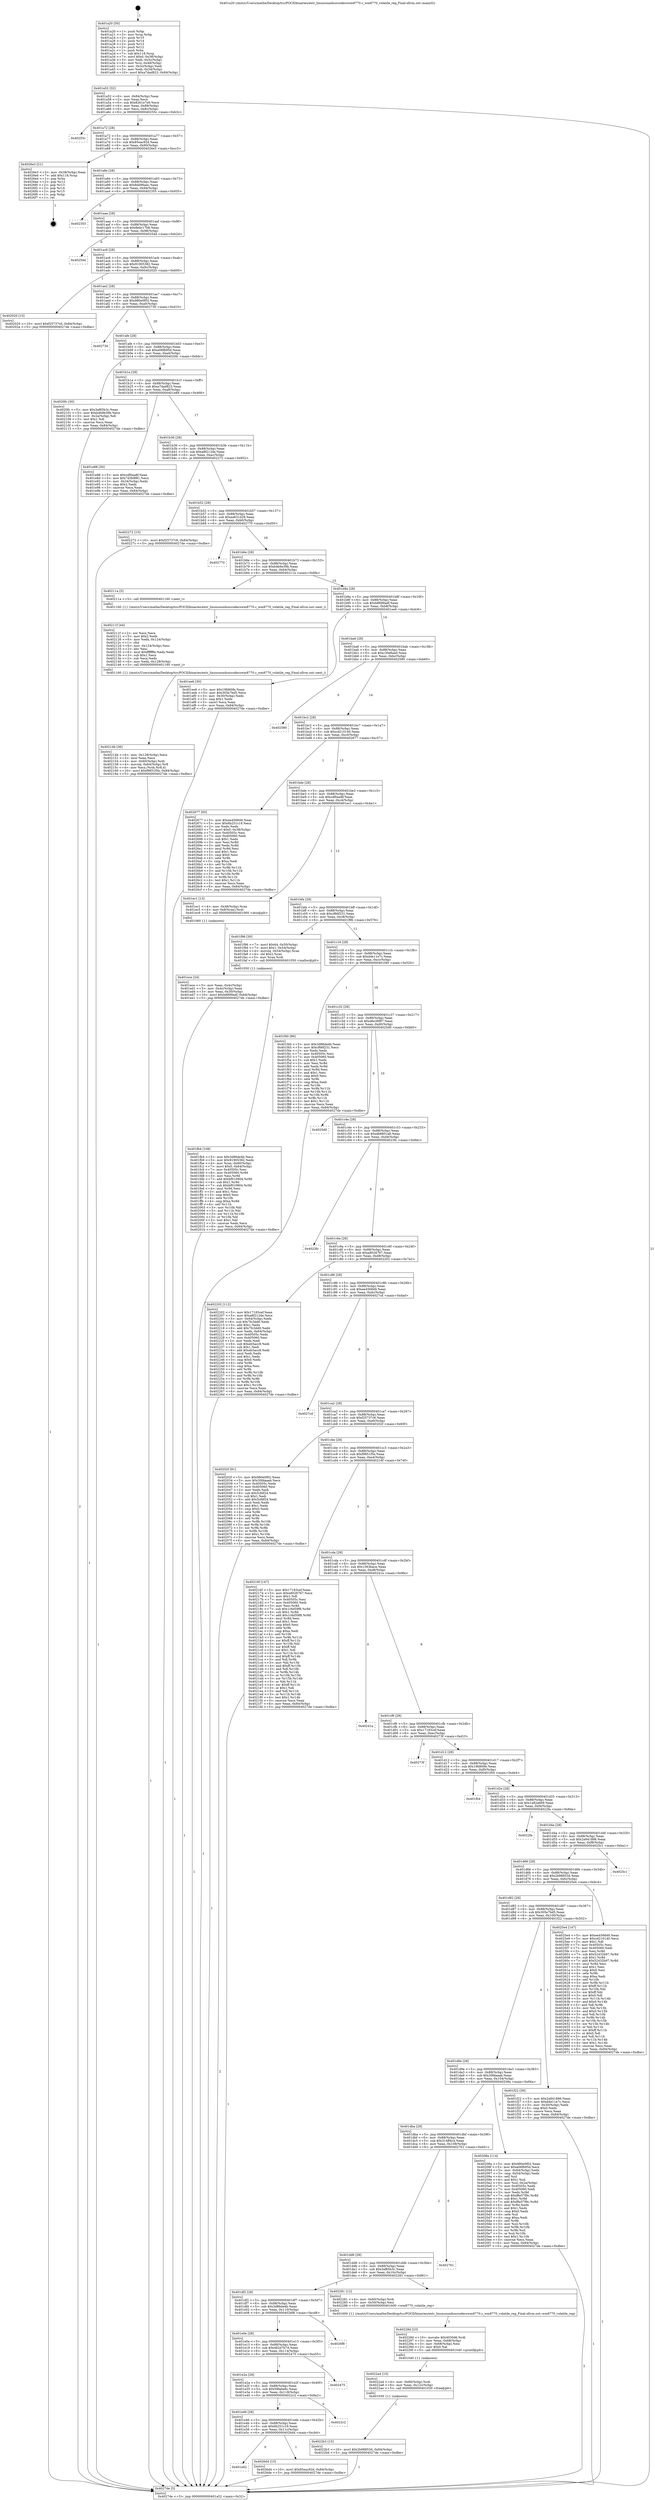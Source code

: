 digraph "0x401a20" {
  label = "0x401a20 (/mnt/c/Users/mathe/Desktop/tcc/POCII/binaries/extr_linuxsoundsoccodecswm8770.c_wm8770_volatile_reg_Final-ollvm.out::main(0))"
  labelloc = "t"
  node[shape=record]

  Entry [label="",width=0.3,height=0.3,shape=circle,fillcolor=black,style=filled]
  "0x401a52" [label="{
     0x401a52 [32]\l
     | [instrs]\l
     &nbsp;&nbsp;0x401a52 \<+6\>: mov -0x84(%rbp),%eax\l
     &nbsp;&nbsp;0x401a58 \<+2\>: mov %eax,%ecx\l
     &nbsp;&nbsp;0x401a5a \<+6\>: sub $0x8261e7e9,%ecx\l
     &nbsp;&nbsp;0x401a60 \<+6\>: mov %eax,-0x88(%rbp)\l
     &nbsp;&nbsp;0x401a66 \<+6\>: mov %ecx,-0x8c(%rbp)\l
     &nbsp;&nbsp;0x401a6c \<+6\>: je 000000000040255c \<main+0xb3c\>\l
  }"]
  "0x40255c" [label="{
     0x40255c\l
  }", style=dashed]
  "0x401a72" [label="{
     0x401a72 [28]\l
     | [instrs]\l
     &nbsp;&nbsp;0x401a72 \<+5\>: jmp 0000000000401a77 \<main+0x57\>\l
     &nbsp;&nbsp;0x401a77 \<+6\>: mov -0x88(%rbp),%eax\l
     &nbsp;&nbsp;0x401a7d \<+5\>: sub $0x85eac92d,%eax\l
     &nbsp;&nbsp;0x401a82 \<+6\>: mov %eax,-0x90(%rbp)\l
     &nbsp;&nbsp;0x401a88 \<+6\>: je 00000000004026e3 \<main+0xcc3\>\l
  }"]
  Exit [label="",width=0.3,height=0.3,shape=circle,fillcolor=black,style=filled,peripheries=2]
  "0x4026e3" [label="{
     0x4026e3 [21]\l
     | [instrs]\l
     &nbsp;&nbsp;0x4026e3 \<+3\>: mov -0x38(%rbp),%eax\l
     &nbsp;&nbsp;0x4026e6 \<+7\>: add $0x118,%rsp\l
     &nbsp;&nbsp;0x4026ed \<+1\>: pop %rbx\l
     &nbsp;&nbsp;0x4026ee \<+2\>: pop %r12\l
     &nbsp;&nbsp;0x4026f0 \<+2\>: pop %r13\l
     &nbsp;&nbsp;0x4026f2 \<+2\>: pop %r14\l
     &nbsp;&nbsp;0x4026f4 \<+2\>: pop %r15\l
     &nbsp;&nbsp;0x4026f6 \<+1\>: pop %rbp\l
     &nbsp;&nbsp;0x4026f7 \<+1\>: ret\l
  }"]
  "0x401a8e" [label="{
     0x401a8e [28]\l
     | [instrs]\l
     &nbsp;&nbsp;0x401a8e \<+5\>: jmp 0000000000401a93 \<main+0x73\>\l
     &nbsp;&nbsp;0x401a93 \<+6\>: mov -0x88(%rbp),%eax\l
     &nbsp;&nbsp;0x401a99 \<+5\>: sub $0x8dd96aec,%eax\l
     &nbsp;&nbsp;0x401a9e \<+6\>: mov %eax,-0x94(%rbp)\l
     &nbsp;&nbsp;0x401aa4 \<+6\>: je 0000000000402355 \<main+0x935\>\l
  }"]
  "0x401e62" [label="{
     0x401e62\l
  }", style=dashed]
  "0x402355" [label="{
     0x402355\l
  }", style=dashed]
  "0x401aaa" [label="{
     0x401aaa [28]\l
     | [instrs]\l
     &nbsp;&nbsp;0x401aaa \<+5\>: jmp 0000000000401aaf \<main+0x8f\>\l
     &nbsp;&nbsp;0x401aaf \<+6\>: mov -0x88(%rbp),%eax\l
     &nbsp;&nbsp;0x401ab5 \<+5\>: sub $0x8ebc17b8,%eax\l
     &nbsp;&nbsp;0x401aba \<+6\>: mov %eax,-0x98(%rbp)\l
     &nbsp;&nbsp;0x401ac0 \<+6\>: je 000000000040254d \<main+0xb2d\>\l
  }"]
  "0x4026d4" [label="{
     0x4026d4 [15]\l
     | [instrs]\l
     &nbsp;&nbsp;0x4026d4 \<+10\>: movl $0x85eac92d,-0x84(%rbp)\l
     &nbsp;&nbsp;0x4026de \<+5\>: jmp 00000000004027de \<main+0xdbe\>\l
  }"]
  "0x40254d" [label="{
     0x40254d\l
  }", style=dashed]
  "0x401ac6" [label="{
     0x401ac6 [28]\l
     | [instrs]\l
     &nbsp;&nbsp;0x401ac6 \<+5\>: jmp 0000000000401acb \<main+0xab\>\l
     &nbsp;&nbsp;0x401acb \<+6\>: mov -0x88(%rbp),%eax\l
     &nbsp;&nbsp;0x401ad1 \<+5\>: sub $0x91905382,%eax\l
     &nbsp;&nbsp;0x401ad6 \<+6\>: mov %eax,-0x9c(%rbp)\l
     &nbsp;&nbsp;0x401adc \<+6\>: je 0000000000402020 \<main+0x600\>\l
  }"]
  "0x401e46" [label="{
     0x401e46 [28]\l
     | [instrs]\l
     &nbsp;&nbsp;0x401e46 \<+5\>: jmp 0000000000401e4b \<main+0x42b\>\l
     &nbsp;&nbsp;0x401e4b \<+6\>: mov -0x88(%rbp),%eax\l
     &nbsp;&nbsp;0x401e51 \<+5\>: sub $0x6b251c19,%eax\l
     &nbsp;&nbsp;0x401e56 \<+6\>: mov %eax,-0x11c(%rbp)\l
     &nbsp;&nbsp;0x401e5c \<+6\>: je 00000000004026d4 \<main+0xcb4\>\l
  }"]
  "0x402020" [label="{
     0x402020 [15]\l
     | [instrs]\l
     &nbsp;&nbsp;0x402020 \<+10\>: movl $0xf25737c6,-0x84(%rbp)\l
     &nbsp;&nbsp;0x40202a \<+5\>: jmp 00000000004027de \<main+0xdbe\>\l
  }"]
  "0x401ae2" [label="{
     0x401ae2 [28]\l
     | [instrs]\l
     &nbsp;&nbsp;0x401ae2 \<+5\>: jmp 0000000000401ae7 \<main+0xc7\>\l
     &nbsp;&nbsp;0x401ae7 \<+6\>: mov -0x88(%rbp),%eax\l
     &nbsp;&nbsp;0x401aed \<+5\>: sub $0x980e0f02,%eax\l
     &nbsp;&nbsp;0x401af2 \<+6\>: mov %eax,-0xa0(%rbp)\l
     &nbsp;&nbsp;0x401af8 \<+6\>: je 0000000000402730 \<main+0xd10\>\l
  }"]
  "0x4022c2" [label="{
     0x4022c2\l
  }", style=dashed]
  "0x402730" [label="{
     0x402730\l
  }", style=dashed]
  "0x401afe" [label="{
     0x401afe [28]\l
     | [instrs]\l
     &nbsp;&nbsp;0x401afe \<+5\>: jmp 0000000000401b03 \<main+0xe3\>\l
     &nbsp;&nbsp;0x401b03 \<+6\>: mov -0x88(%rbp),%eax\l
     &nbsp;&nbsp;0x401b09 \<+5\>: sub $0xa06fb95d,%eax\l
     &nbsp;&nbsp;0x401b0e \<+6\>: mov %eax,-0xa4(%rbp)\l
     &nbsp;&nbsp;0x401b14 \<+6\>: je 00000000004020fc \<main+0x6dc\>\l
  }"]
  "0x401e2a" [label="{
     0x401e2a [28]\l
     | [instrs]\l
     &nbsp;&nbsp;0x401e2a \<+5\>: jmp 0000000000401e2f \<main+0x40f\>\l
     &nbsp;&nbsp;0x401e2f \<+6\>: mov -0x88(%rbp),%eax\l
     &nbsp;&nbsp;0x401e35 \<+5\>: sub $0x59fabe6c,%eax\l
     &nbsp;&nbsp;0x401e3a \<+6\>: mov %eax,-0x118(%rbp)\l
     &nbsp;&nbsp;0x401e40 \<+6\>: je 00000000004022c2 \<main+0x8a2\>\l
  }"]
  "0x4020fc" [label="{
     0x4020fc [30]\l
     | [instrs]\l
     &nbsp;&nbsp;0x4020fc \<+5\>: mov $0x3af65b3c,%eax\l
     &nbsp;&nbsp;0x402101 \<+5\>: mov $0xb4b9e39b,%ecx\l
     &nbsp;&nbsp;0x402106 \<+3\>: mov -0x2a(%rbp),%dl\l
     &nbsp;&nbsp;0x402109 \<+3\>: test $0x1,%dl\l
     &nbsp;&nbsp;0x40210c \<+3\>: cmovne %ecx,%eax\l
     &nbsp;&nbsp;0x40210f \<+6\>: mov %eax,-0x84(%rbp)\l
     &nbsp;&nbsp;0x402115 \<+5\>: jmp 00000000004027de \<main+0xdbe\>\l
  }"]
  "0x401b1a" [label="{
     0x401b1a [28]\l
     | [instrs]\l
     &nbsp;&nbsp;0x401b1a \<+5\>: jmp 0000000000401b1f \<main+0xff\>\l
     &nbsp;&nbsp;0x401b1f \<+6\>: mov -0x88(%rbp),%eax\l
     &nbsp;&nbsp;0x401b25 \<+5\>: sub $0xa7dad823,%eax\l
     &nbsp;&nbsp;0x401b2a \<+6\>: mov %eax,-0xa8(%rbp)\l
     &nbsp;&nbsp;0x401b30 \<+6\>: je 0000000000401e88 \<main+0x468\>\l
  }"]
  "0x402475" [label="{
     0x402475\l
  }", style=dashed]
  "0x401e88" [label="{
     0x401e88 [30]\l
     | [instrs]\l
     &nbsp;&nbsp;0x401e88 \<+5\>: mov $0xcdf0aa8f,%eax\l
     &nbsp;&nbsp;0x401e8d \<+5\>: mov $0x7d3b9f81,%ecx\l
     &nbsp;&nbsp;0x401e92 \<+3\>: mov -0x34(%rbp),%edx\l
     &nbsp;&nbsp;0x401e95 \<+3\>: cmp $0x2,%edx\l
     &nbsp;&nbsp;0x401e98 \<+3\>: cmovne %ecx,%eax\l
     &nbsp;&nbsp;0x401e9b \<+6\>: mov %eax,-0x84(%rbp)\l
     &nbsp;&nbsp;0x401ea1 \<+5\>: jmp 00000000004027de \<main+0xdbe\>\l
  }"]
  "0x401b36" [label="{
     0x401b36 [28]\l
     | [instrs]\l
     &nbsp;&nbsp;0x401b36 \<+5\>: jmp 0000000000401b3b \<main+0x11b\>\l
     &nbsp;&nbsp;0x401b3b \<+6\>: mov -0x88(%rbp),%eax\l
     &nbsp;&nbsp;0x401b41 \<+5\>: sub $0xa8f212de,%eax\l
     &nbsp;&nbsp;0x401b46 \<+6\>: mov %eax,-0xac(%rbp)\l
     &nbsp;&nbsp;0x401b4c \<+6\>: je 0000000000402272 \<main+0x852\>\l
  }"]
  "0x4027de" [label="{
     0x4027de [5]\l
     | [instrs]\l
     &nbsp;&nbsp;0x4027de \<+5\>: jmp 0000000000401a52 \<main+0x32\>\l
  }"]
  "0x401a20" [label="{
     0x401a20 [50]\l
     | [instrs]\l
     &nbsp;&nbsp;0x401a20 \<+1\>: push %rbp\l
     &nbsp;&nbsp;0x401a21 \<+3\>: mov %rsp,%rbp\l
     &nbsp;&nbsp;0x401a24 \<+2\>: push %r15\l
     &nbsp;&nbsp;0x401a26 \<+2\>: push %r14\l
     &nbsp;&nbsp;0x401a28 \<+2\>: push %r13\l
     &nbsp;&nbsp;0x401a2a \<+2\>: push %r12\l
     &nbsp;&nbsp;0x401a2c \<+1\>: push %rbx\l
     &nbsp;&nbsp;0x401a2d \<+7\>: sub $0x118,%rsp\l
     &nbsp;&nbsp;0x401a34 \<+7\>: movl $0x0,-0x38(%rbp)\l
     &nbsp;&nbsp;0x401a3b \<+3\>: mov %edi,-0x3c(%rbp)\l
     &nbsp;&nbsp;0x401a3e \<+4\>: mov %rsi,-0x48(%rbp)\l
     &nbsp;&nbsp;0x401a42 \<+3\>: mov -0x3c(%rbp),%edi\l
     &nbsp;&nbsp;0x401a45 \<+3\>: mov %edi,-0x34(%rbp)\l
     &nbsp;&nbsp;0x401a48 \<+10\>: movl $0xa7dad823,-0x84(%rbp)\l
  }"]
  "0x401e0e" [label="{
     0x401e0e [28]\l
     | [instrs]\l
     &nbsp;&nbsp;0x401e0e \<+5\>: jmp 0000000000401e13 \<main+0x3f3\>\l
     &nbsp;&nbsp;0x401e13 \<+6\>: mov -0x88(%rbp),%eax\l
     &nbsp;&nbsp;0x401e19 \<+5\>: sub $0x462d7b7d,%eax\l
     &nbsp;&nbsp;0x401e1e \<+6\>: mov %eax,-0x114(%rbp)\l
     &nbsp;&nbsp;0x401e24 \<+6\>: je 0000000000402475 \<main+0xa55\>\l
  }"]
  "0x402272" [label="{
     0x402272 [15]\l
     | [instrs]\l
     &nbsp;&nbsp;0x402272 \<+10\>: movl $0xf25737c6,-0x84(%rbp)\l
     &nbsp;&nbsp;0x40227c \<+5\>: jmp 00000000004027de \<main+0xdbe\>\l
  }"]
  "0x401b52" [label="{
     0x401b52 [28]\l
     | [instrs]\l
     &nbsp;&nbsp;0x401b52 \<+5\>: jmp 0000000000401b57 \<main+0x137\>\l
     &nbsp;&nbsp;0x401b57 \<+6\>: mov -0x88(%rbp),%eax\l
     &nbsp;&nbsp;0x401b5d \<+5\>: sub $0xaa631d28,%eax\l
     &nbsp;&nbsp;0x401b62 \<+6\>: mov %eax,-0xb0(%rbp)\l
     &nbsp;&nbsp;0x401b68 \<+6\>: je 0000000000402770 \<main+0xd50\>\l
  }"]
  "0x4026f8" [label="{
     0x4026f8\l
  }", style=dashed]
  "0x402770" [label="{
     0x402770\l
  }", style=dashed]
  "0x401b6e" [label="{
     0x401b6e [28]\l
     | [instrs]\l
     &nbsp;&nbsp;0x401b6e \<+5\>: jmp 0000000000401b73 \<main+0x153\>\l
     &nbsp;&nbsp;0x401b73 \<+6\>: mov -0x88(%rbp),%eax\l
     &nbsp;&nbsp;0x401b79 \<+5\>: sub $0xb4b9e39b,%eax\l
     &nbsp;&nbsp;0x401b7e \<+6\>: mov %eax,-0xb4(%rbp)\l
     &nbsp;&nbsp;0x401b84 \<+6\>: je 000000000040211a \<main+0x6fa\>\l
  }"]
  "0x4022b3" [label="{
     0x4022b3 [15]\l
     | [instrs]\l
     &nbsp;&nbsp;0x4022b3 \<+10\>: movl $0x2b98853d,-0x84(%rbp)\l
     &nbsp;&nbsp;0x4022bd \<+5\>: jmp 00000000004027de \<main+0xdbe\>\l
  }"]
  "0x40211a" [label="{
     0x40211a [5]\l
     | [instrs]\l
     &nbsp;&nbsp;0x40211a \<+5\>: call 0000000000401160 \<next_i\>\l
     | [calls]\l
     &nbsp;&nbsp;0x401160 \{1\} (/mnt/c/Users/mathe/Desktop/tcc/POCII/binaries/extr_linuxsoundsoccodecswm8770.c_wm8770_volatile_reg_Final-ollvm.out::next_i)\l
  }"]
  "0x401b8a" [label="{
     0x401b8a [28]\l
     | [instrs]\l
     &nbsp;&nbsp;0x401b8a \<+5\>: jmp 0000000000401b8f \<main+0x16f\>\l
     &nbsp;&nbsp;0x401b8f \<+6\>: mov -0x88(%rbp),%eax\l
     &nbsp;&nbsp;0x401b95 \<+5\>: sub $0xb8899adf,%eax\l
     &nbsp;&nbsp;0x401b9a \<+6\>: mov %eax,-0xb8(%rbp)\l
     &nbsp;&nbsp;0x401ba0 \<+6\>: je 0000000000401ee6 \<main+0x4c6\>\l
  }"]
  "0x4022a4" [label="{
     0x4022a4 [15]\l
     | [instrs]\l
     &nbsp;&nbsp;0x4022a4 \<+4\>: mov -0x60(%rbp),%rdi\l
     &nbsp;&nbsp;0x4022a8 \<+6\>: mov %eax,-0x12c(%rbp)\l
     &nbsp;&nbsp;0x4022ae \<+5\>: call 0000000000401030 \<free@plt\>\l
     | [calls]\l
     &nbsp;&nbsp;0x401030 \{1\} (unknown)\l
  }"]
  "0x401ee6" [label="{
     0x401ee6 [30]\l
     | [instrs]\l
     &nbsp;&nbsp;0x401ee6 \<+5\>: mov $0x19fd60fe,%eax\l
     &nbsp;&nbsp;0x401eeb \<+5\>: mov $0x305e7bd5,%ecx\l
     &nbsp;&nbsp;0x401ef0 \<+3\>: mov -0x30(%rbp),%edx\l
     &nbsp;&nbsp;0x401ef3 \<+3\>: cmp $0x1,%edx\l
     &nbsp;&nbsp;0x401ef6 \<+3\>: cmovl %ecx,%eax\l
     &nbsp;&nbsp;0x401ef9 \<+6\>: mov %eax,-0x84(%rbp)\l
     &nbsp;&nbsp;0x401eff \<+5\>: jmp 00000000004027de \<main+0xdbe\>\l
  }"]
  "0x401ba6" [label="{
     0x401ba6 [28]\l
     | [instrs]\l
     &nbsp;&nbsp;0x401ba6 \<+5\>: jmp 0000000000401bab \<main+0x18b\>\l
     &nbsp;&nbsp;0x401bab \<+6\>: mov -0x88(%rbp),%eax\l
     &nbsp;&nbsp;0x401bb1 \<+5\>: sub $0xc30e8aa0,%eax\l
     &nbsp;&nbsp;0x401bb6 \<+6\>: mov %eax,-0xbc(%rbp)\l
     &nbsp;&nbsp;0x401bbc \<+6\>: je 0000000000402580 \<main+0xb60\>\l
  }"]
  "0x40228d" [label="{
     0x40228d [23]\l
     | [instrs]\l
     &nbsp;&nbsp;0x40228d \<+10\>: movabs $0x4030d6,%rdi\l
     &nbsp;&nbsp;0x402297 \<+3\>: mov %eax,-0x68(%rbp)\l
     &nbsp;&nbsp;0x40229a \<+3\>: mov -0x68(%rbp),%esi\l
     &nbsp;&nbsp;0x40229d \<+2\>: mov $0x0,%al\l
     &nbsp;&nbsp;0x40229f \<+5\>: call 0000000000401040 \<printf@plt\>\l
     | [calls]\l
     &nbsp;&nbsp;0x401040 \{1\} (unknown)\l
  }"]
  "0x402580" [label="{
     0x402580\l
  }", style=dashed]
  "0x401bc2" [label="{
     0x401bc2 [28]\l
     | [instrs]\l
     &nbsp;&nbsp;0x401bc2 \<+5\>: jmp 0000000000401bc7 \<main+0x1a7\>\l
     &nbsp;&nbsp;0x401bc7 \<+6\>: mov -0x88(%rbp),%eax\l
     &nbsp;&nbsp;0x401bcd \<+5\>: sub $0xcd210140,%eax\l
     &nbsp;&nbsp;0x401bd2 \<+6\>: mov %eax,-0xc0(%rbp)\l
     &nbsp;&nbsp;0x401bd8 \<+6\>: je 0000000000402677 \<main+0xc57\>\l
  }"]
  "0x401df2" [label="{
     0x401df2 [28]\l
     | [instrs]\l
     &nbsp;&nbsp;0x401df2 \<+5\>: jmp 0000000000401df7 \<main+0x3d7\>\l
     &nbsp;&nbsp;0x401df7 \<+6\>: mov -0x88(%rbp),%eax\l
     &nbsp;&nbsp;0x401dfd \<+5\>: sub $0x3d86de4b,%eax\l
     &nbsp;&nbsp;0x401e02 \<+6\>: mov %eax,-0x110(%rbp)\l
     &nbsp;&nbsp;0x401e08 \<+6\>: je 00000000004026f8 \<main+0xcd8\>\l
  }"]
  "0x402677" [label="{
     0x402677 [93]\l
     | [instrs]\l
     &nbsp;&nbsp;0x402677 \<+5\>: mov $0xee456849,%eax\l
     &nbsp;&nbsp;0x40267c \<+5\>: mov $0x6b251c19,%ecx\l
     &nbsp;&nbsp;0x402681 \<+2\>: xor %edx,%edx\l
     &nbsp;&nbsp;0x402683 \<+7\>: movl $0x0,-0x38(%rbp)\l
     &nbsp;&nbsp;0x40268a \<+7\>: mov 0x40505c,%esi\l
     &nbsp;&nbsp;0x402691 \<+7\>: mov 0x405060,%edi\l
     &nbsp;&nbsp;0x402698 \<+3\>: sub $0x1,%edx\l
     &nbsp;&nbsp;0x40269b \<+3\>: mov %esi,%r8d\l
     &nbsp;&nbsp;0x40269e \<+3\>: add %edx,%r8d\l
     &nbsp;&nbsp;0x4026a1 \<+4\>: imul %r8d,%esi\l
     &nbsp;&nbsp;0x4026a5 \<+3\>: and $0x1,%esi\l
     &nbsp;&nbsp;0x4026a8 \<+3\>: cmp $0x0,%esi\l
     &nbsp;&nbsp;0x4026ab \<+4\>: sete %r9b\l
     &nbsp;&nbsp;0x4026af \<+3\>: cmp $0xa,%edi\l
     &nbsp;&nbsp;0x4026b2 \<+4\>: setl %r10b\l
     &nbsp;&nbsp;0x4026b6 \<+3\>: mov %r9b,%r11b\l
     &nbsp;&nbsp;0x4026b9 \<+3\>: and %r10b,%r11b\l
     &nbsp;&nbsp;0x4026bc \<+3\>: xor %r10b,%r9b\l
     &nbsp;&nbsp;0x4026bf \<+3\>: or %r9b,%r11b\l
     &nbsp;&nbsp;0x4026c2 \<+4\>: test $0x1,%r11b\l
     &nbsp;&nbsp;0x4026c6 \<+3\>: cmovne %ecx,%eax\l
     &nbsp;&nbsp;0x4026c9 \<+6\>: mov %eax,-0x84(%rbp)\l
     &nbsp;&nbsp;0x4026cf \<+5\>: jmp 00000000004027de \<main+0xdbe\>\l
  }"]
  "0x401bde" [label="{
     0x401bde [28]\l
     | [instrs]\l
     &nbsp;&nbsp;0x401bde \<+5\>: jmp 0000000000401be3 \<main+0x1c3\>\l
     &nbsp;&nbsp;0x401be3 \<+6\>: mov -0x88(%rbp),%eax\l
     &nbsp;&nbsp;0x401be9 \<+5\>: sub $0xcdf0aa8f,%eax\l
     &nbsp;&nbsp;0x401bee \<+6\>: mov %eax,-0xc4(%rbp)\l
     &nbsp;&nbsp;0x401bf4 \<+6\>: je 0000000000401ec1 \<main+0x4a1\>\l
  }"]
  "0x402281" [label="{
     0x402281 [12]\l
     | [instrs]\l
     &nbsp;&nbsp;0x402281 \<+4\>: mov -0x60(%rbp),%rdi\l
     &nbsp;&nbsp;0x402285 \<+3\>: mov -0x50(%rbp),%esi\l
     &nbsp;&nbsp;0x402288 \<+5\>: call 0000000000401600 \<wm8770_volatile_reg\>\l
     | [calls]\l
     &nbsp;&nbsp;0x401600 \{1\} (/mnt/c/Users/mathe/Desktop/tcc/POCII/binaries/extr_linuxsoundsoccodecswm8770.c_wm8770_volatile_reg_Final-ollvm.out::wm8770_volatile_reg)\l
  }"]
  "0x401ec1" [label="{
     0x401ec1 [13]\l
     | [instrs]\l
     &nbsp;&nbsp;0x401ec1 \<+4\>: mov -0x48(%rbp),%rax\l
     &nbsp;&nbsp;0x401ec5 \<+4\>: mov 0x8(%rax),%rdi\l
     &nbsp;&nbsp;0x401ec9 \<+5\>: call 0000000000401060 \<atoi@plt\>\l
     | [calls]\l
     &nbsp;&nbsp;0x401060 \{1\} (unknown)\l
  }"]
  "0x401bfa" [label="{
     0x401bfa [28]\l
     | [instrs]\l
     &nbsp;&nbsp;0x401bfa \<+5\>: jmp 0000000000401bff \<main+0x1df\>\l
     &nbsp;&nbsp;0x401bff \<+6\>: mov -0x88(%rbp),%eax\l
     &nbsp;&nbsp;0x401c05 \<+5\>: sub $0xcf66f231,%eax\l
     &nbsp;&nbsp;0x401c0a \<+6\>: mov %eax,-0xc8(%rbp)\l
     &nbsp;&nbsp;0x401c10 \<+6\>: je 0000000000401f96 \<main+0x576\>\l
  }"]
  "0x401ece" [label="{
     0x401ece [24]\l
     | [instrs]\l
     &nbsp;&nbsp;0x401ece \<+3\>: mov %eax,-0x4c(%rbp)\l
     &nbsp;&nbsp;0x401ed1 \<+3\>: mov -0x4c(%rbp),%eax\l
     &nbsp;&nbsp;0x401ed4 \<+3\>: mov %eax,-0x30(%rbp)\l
     &nbsp;&nbsp;0x401ed7 \<+10\>: movl $0xb8899adf,-0x84(%rbp)\l
     &nbsp;&nbsp;0x401ee1 \<+5\>: jmp 00000000004027de \<main+0xdbe\>\l
  }"]
  "0x401dd6" [label="{
     0x401dd6 [28]\l
     | [instrs]\l
     &nbsp;&nbsp;0x401dd6 \<+5\>: jmp 0000000000401ddb \<main+0x3bb\>\l
     &nbsp;&nbsp;0x401ddb \<+6\>: mov -0x88(%rbp),%eax\l
     &nbsp;&nbsp;0x401de1 \<+5\>: sub $0x3af65b3c,%eax\l
     &nbsp;&nbsp;0x401de6 \<+6\>: mov %eax,-0x10c(%rbp)\l
     &nbsp;&nbsp;0x401dec \<+6\>: je 0000000000402281 \<main+0x861\>\l
  }"]
  "0x401f96" [label="{
     0x401f96 [30]\l
     | [instrs]\l
     &nbsp;&nbsp;0x401f96 \<+7\>: movl $0x64,-0x50(%rbp)\l
     &nbsp;&nbsp;0x401f9d \<+7\>: movl $0x1,-0x54(%rbp)\l
     &nbsp;&nbsp;0x401fa4 \<+4\>: movslq -0x54(%rbp),%rax\l
     &nbsp;&nbsp;0x401fa8 \<+4\>: shl $0x2,%rax\l
     &nbsp;&nbsp;0x401fac \<+3\>: mov %rax,%rdi\l
     &nbsp;&nbsp;0x401faf \<+5\>: call 0000000000401050 \<malloc@plt\>\l
     | [calls]\l
     &nbsp;&nbsp;0x401050 \{1\} (unknown)\l
  }"]
  "0x401c16" [label="{
     0x401c16 [28]\l
     | [instrs]\l
     &nbsp;&nbsp;0x401c16 \<+5\>: jmp 0000000000401c1b \<main+0x1fb\>\l
     &nbsp;&nbsp;0x401c1b \<+6\>: mov -0x88(%rbp),%eax\l
     &nbsp;&nbsp;0x401c21 \<+5\>: sub $0xd4e11e7c,%eax\l
     &nbsp;&nbsp;0x401c26 \<+6\>: mov %eax,-0xcc(%rbp)\l
     &nbsp;&nbsp;0x401c2c \<+6\>: je 0000000000401f40 \<main+0x520\>\l
  }"]
  "0x402761" [label="{
     0x402761\l
  }", style=dashed]
  "0x401f40" [label="{
     0x401f40 [86]\l
     | [instrs]\l
     &nbsp;&nbsp;0x401f40 \<+5\>: mov $0x3d86de4b,%eax\l
     &nbsp;&nbsp;0x401f45 \<+5\>: mov $0xcf66f231,%ecx\l
     &nbsp;&nbsp;0x401f4a \<+2\>: xor %edx,%edx\l
     &nbsp;&nbsp;0x401f4c \<+7\>: mov 0x40505c,%esi\l
     &nbsp;&nbsp;0x401f53 \<+7\>: mov 0x405060,%edi\l
     &nbsp;&nbsp;0x401f5a \<+3\>: sub $0x1,%edx\l
     &nbsp;&nbsp;0x401f5d \<+3\>: mov %esi,%r8d\l
     &nbsp;&nbsp;0x401f60 \<+3\>: add %edx,%r8d\l
     &nbsp;&nbsp;0x401f63 \<+4\>: imul %r8d,%esi\l
     &nbsp;&nbsp;0x401f67 \<+3\>: and $0x1,%esi\l
     &nbsp;&nbsp;0x401f6a \<+3\>: cmp $0x0,%esi\l
     &nbsp;&nbsp;0x401f6d \<+4\>: sete %r9b\l
     &nbsp;&nbsp;0x401f71 \<+3\>: cmp $0xa,%edi\l
     &nbsp;&nbsp;0x401f74 \<+4\>: setl %r10b\l
     &nbsp;&nbsp;0x401f78 \<+3\>: mov %r9b,%r11b\l
     &nbsp;&nbsp;0x401f7b \<+3\>: and %r10b,%r11b\l
     &nbsp;&nbsp;0x401f7e \<+3\>: xor %r10b,%r9b\l
     &nbsp;&nbsp;0x401f81 \<+3\>: or %r9b,%r11b\l
     &nbsp;&nbsp;0x401f84 \<+4\>: test $0x1,%r11b\l
     &nbsp;&nbsp;0x401f88 \<+3\>: cmovne %ecx,%eax\l
     &nbsp;&nbsp;0x401f8b \<+6\>: mov %eax,-0x84(%rbp)\l
     &nbsp;&nbsp;0x401f91 \<+5\>: jmp 00000000004027de \<main+0xdbe\>\l
  }"]
  "0x401c32" [label="{
     0x401c32 [28]\l
     | [instrs]\l
     &nbsp;&nbsp;0x401c32 \<+5\>: jmp 0000000000401c37 \<main+0x217\>\l
     &nbsp;&nbsp;0x401c37 \<+6\>: mov -0x88(%rbp),%eax\l
     &nbsp;&nbsp;0x401c3d \<+5\>: sub $0xd6e38f97,%eax\l
     &nbsp;&nbsp;0x401c42 \<+6\>: mov %eax,-0xd0(%rbp)\l
     &nbsp;&nbsp;0x401c48 \<+6\>: je 00000000004025d0 \<main+0xbb0\>\l
  }"]
  "0x40214b" [label="{
     0x40214b [36]\l
     | [instrs]\l
     &nbsp;&nbsp;0x40214b \<+6\>: mov -0x128(%rbp),%ecx\l
     &nbsp;&nbsp;0x402151 \<+3\>: imul %eax,%ecx\l
     &nbsp;&nbsp;0x402154 \<+4\>: mov -0x60(%rbp),%rdi\l
     &nbsp;&nbsp;0x402158 \<+4\>: movslq -0x64(%rbp),%r8\l
     &nbsp;&nbsp;0x40215c \<+4\>: mov %ecx,(%rdi,%r8,4)\l
     &nbsp;&nbsp;0x402160 \<+10\>: movl $0xf9851f5e,-0x84(%rbp)\l
     &nbsp;&nbsp;0x40216a \<+5\>: jmp 00000000004027de \<main+0xdbe\>\l
  }"]
  "0x4025d0" [label="{
     0x4025d0\l
  }", style=dashed]
  "0x401c4e" [label="{
     0x401c4e [28]\l
     | [instrs]\l
     &nbsp;&nbsp;0x401c4e \<+5\>: jmp 0000000000401c53 \<main+0x233\>\l
     &nbsp;&nbsp;0x401c53 \<+6\>: mov -0x88(%rbp),%eax\l
     &nbsp;&nbsp;0x401c59 \<+5\>: sub $0xdb8801a8,%eax\l
     &nbsp;&nbsp;0x401c5e \<+6\>: mov %eax,-0xd4(%rbp)\l
     &nbsp;&nbsp;0x401c64 \<+6\>: je 00000000004023fc \<main+0x9dc\>\l
  }"]
  "0x40211f" [label="{
     0x40211f [44]\l
     | [instrs]\l
     &nbsp;&nbsp;0x40211f \<+2\>: xor %ecx,%ecx\l
     &nbsp;&nbsp;0x402121 \<+5\>: mov $0x2,%edx\l
     &nbsp;&nbsp;0x402126 \<+6\>: mov %edx,-0x124(%rbp)\l
     &nbsp;&nbsp;0x40212c \<+1\>: cltd\l
     &nbsp;&nbsp;0x40212d \<+6\>: mov -0x124(%rbp),%esi\l
     &nbsp;&nbsp;0x402133 \<+2\>: idiv %esi\l
     &nbsp;&nbsp;0x402135 \<+6\>: imul $0xfffffffe,%edx,%edx\l
     &nbsp;&nbsp;0x40213b \<+3\>: sub $0x1,%ecx\l
     &nbsp;&nbsp;0x40213e \<+2\>: sub %ecx,%edx\l
     &nbsp;&nbsp;0x402140 \<+6\>: mov %edx,-0x128(%rbp)\l
     &nbsp;&nbsp;0x402146 \<+5\>: call 0000000000401160 \<next_i\>\l
     | [calls]\l
     &nbsp;&nbsp;0x401160 \{1\} (/mnt/c/Users/mathe/Desktop/tcc/POCII/binaries/extr_linuxsoundsoccodecswm8770.c_wm8770_volatile_reg_Final-ollvm.out::next_i)\l
  }"]
  "0x4023fc" [label="{
     0x4023fc\l
  }", style=dashed]
  "0x401c6a" [label="{
     0x401c6a [28]\l
     | [instrs]\l
     &nbsp;&nbsp;0x401c6a \<+5\>: jmp 0000000000401c6f \<main+0x24f\>\l
     &nbsp;&nbsp;0x401c6f \<+6\>: mov -0x88(%rbp),%eax\l
     &nbsp;&nbsp;0x401c75 \<+5\>: sub $0xe8026767,%eax\l
     &nbsp;&nbsp;0x401c7a \<+6\>: mov %eax,-0xd8(%rbp)\l
     &nbsp;&nbsp;0x401c80 \<+6\>: je 0000000000402202 \<main+0x7e2\>\l
  }"]
  "0x401dba" [label="{
     0x401dba [28]\l
     | [instrs]\l
     &nbsp;&nbsp;0x401dba \<+5\>: jmp 0000000000401dbf \<main+0x39f\>\l
     &nbsp;&nbsp;0x401dbf \<+6\>: mov -0x88(%rbp),%eax\l
     &nbsp;&nbsp;0x401dc5 \<+5\>: sub $0x314ff4c4,%eax\l
     &nbsp;&nbsp;0x401dca \<+6\>: mov %eax,-0x108(%rbp)\l
     &nbsp;&nbsp;0x401dd0 \<+6\>: je 0000000000402761 \<main+0xd41\>\l
  }"]
  "0x402202" [label="{
     0x402202 [112]\l
     | [instrs]\l
     &nbsp;&nbsp;0x402202 \<+5\>: mov $0x17183cef,%eax\l
     &nbsp;&nbsp;0x402207 \<+5\>: mov $0xa8f212de,%ecx\l
     &nbsp;&nbsp;0x40220c \<+3\>: mov -0x64(%rbp),%edx\l
     &nbsp;&nbsp;0x40220f \<+6\>: sub $0x7fc3dd0,%edx\l
     &nbsp;&nbsp;0x402215 \<+3\>: add $0x1,%edx\l
     &nbsp;&nbsp;0x402218 \<+6\>: add $0x7fc3dd0,%edx\l
     &nbsp;&nbsp;0x40221e \<+3\>: mov %edx,-0x64(%rbp)\l
     &nbsp;&nbsp;0x402221 \<+7\>: mov 0x40505c,%edx\l
     &nbsp;&nbsp;0x402228 \<+7\>: mov 0x405060,%esi\l
     &nbsp;&nbsp;0x40222f \<+2\>: mov %edx,%edi\l
     &nbsp;&nbsp;0x402231 \<+6\>: sub $0xeb5acc8,%edi\l
     &nbsp;&nbsp;0x402237 \<+3\>: sub $0x1,%edi\l
     &nbsp;&nbsp;0x40223a \<+6\>: add $0xeb5acc8,%edi\l
     &nbsp;&nbsp;0x402240 \<+3\>: imul %edi,%edx\l
     &nbsp;&nbsp;0x402243 \<+3\>: and $0x1,%edx\l
     &nbsp;&nbsp;0x402246 \<+3\>: cmp $0x0,%edx\l
     &nbsp;&nbsp;0x402249 \<+4\>: sete %r8b\l
     &nbsp;&nbsp;0x40224d \<+3\>: cmp $0xa,%esi\l
     &nbsp;&nbsp;0x402250 \<+4\>: setl %r9b\l
     &nbsp;&nbsp;0x402254 \<+3\>: mov %r8b,%r10b\l
     &nbsp;&nbsp;0x402257 \<+3\>: and %r9b,%r10b\l
     &nbsp;&nbsp;0x40225a \<+3\>: xor %r9b,%r8b\l
     &nbsp;&nbsp;0x40225d \<+3\>: or %r8b,%r10b\l
     &nbsp;&nbsp;0x402260 \<+4\>: test $0x1,%r10b\l
     &nbsp;&nbsp;0x402264 \<+3\>: cmovne %ecx,%eax\l
     &nbsp;&nbsp;0x402267 \<+6\>: mov %eax,-0x84(%rbp)\l
     &nbsp;&nbsp;0x40226d \<+5\>: jmp 00000000004027de \<main+0xdbe\>\l
  }"]
  "0x401c86" [label="{
     0x401c86 [28]\l
     | [instrs]\l
     &nbsp;&nbsp;0x401c86 \<+5\>: jmp 0000000000401c8b \<main+0x26b\>\l
     &nbsp;&nbsp;0x401c8b \<+6\>: mov -0x88(%rbp),%eax\l
     &nbsp;&nbsp;0x401c91 \<+5\>: sub $0xee456849,%eax\l
     &nbsp;&nbsp;0x401c96 \<+6\>: mov %eax,-0xdc(%rbp)\l
     &nbsp;&nbsp;0x401c9c \<+6\>: je 00000000004027cd \<main+0xdad\>\l
  }"]
  "0x40208a" [label="{
     0x40208a [114]\l
     | [instrs]\l
     &nbsp;&nbsp;0x40208a \<+5\>: mov $0x980e0f02,%eax\l
     &nbsp;&nbsp;0x40208f \<+5\>: mov $0xa06fb95d,%ecx\l
     &nbsp;&nbsp;0x402094 \<+3\>: mov -0x64(%rbp),%edx\l
     &nbsp;&nbsp;0x402097 \<+3\>: cmp -0x54(%rbp),%edx\l
     &nbsp;&nbsp;0x40209a \<+4\>: setl %sil\l
     &nbsp;&nbsp;0x40209e \<+4\>: and $0x1,%sil\l
     &nbsp;&nbsp;0x4020a2 \<+4\>: mov %sil,-0x2a(%rbp)\l
     &nbsp;&nbsp;0x4020a6 \<+7\>: mov 0x40505c,%edx\l
     &nbsp;&nbsp;0x4020ad \<+7\>: mov 0x405060,%edi\l
     &nbsp;&nbsp;0x4020b4 \<+3\>: mov %edx,%r8d\l
     &nbsp;&nbsp;0x4020b7 \<+7\>: sub $0xf8e57f9c,%r8d\l
     &nbsp;&nbsp;0x4020be \<+4\>: sub $0x1,%r8d\l
     &nbsp;&nbsp;0x4020c2 \<+7\>: add $0xf8e57f9c,%r8d\l
     &nbsp;&nbsp;0x4020c9 \<+4\>: imul %r8d,%edx\l
     &nbsp;&nbsp;0x4020cd \<+3\>: and $0x1,%edx\l
     &nbsp;&nbsp;0x4020d0 \<+3\>: cmp $0x0,%edx\l
     &nbsp;&nbsp;0x4020d3 \<+4\>: sete %sil\l
     &nbsp;&nbsp;0x4020d7 \<+3\>: cmp $0xa,%edi\l
     &nbsp;&nbsp;0x4020da \<+4\>: setl %r9b\l
     &nbsp;&nbsp;0x4020de \<+3\>: mov %sil,%r10b\l
     &nbsp;&nbsp;0x4020e1 \<+3\>: and %r9b,%r10b\l
     &nbsp;&nbsp;0x4020e4 \<+3\>: xor %r9b,%sil\l
     &nbsp;&nbsp;0x4020e7 \<+3\>: or %sil,%r10b\l
     &nbsp;&nbsp;0x4020ea \<+4\>: test $0x1,%r10b\l
     &nbsp;&nbsp;0x4020ee \<+3\>: cmovne %ecx,%eax\l
     &nbsp;&nbsp;0x4020f1 \<+6\>: mov %eax,-0x84(%rbp)\l
     &nbsp;&nbsp;0x4020f7 \<+5\>: jmp 00000000004027de \<main+0xdbe\>\l
  }"]
  "0x4027cd" [label="{
     0x4027cd\l
  }", style=dashed]
  "0x401ca2" [label="{
     0x401ca2 [28]\l
     | [instrs]\l
     &nbsp;&nbsp;0x401ca2 \<+5\>: jmp 0000000000401ca7 \<main+0x287\>\l
     &nbsp;&nbsp;0x401ca7 \<+6\>: mov -0x88(%rbp),%eax\l
     &nbsp;&nbsp;0x401cad \<+5\>: sub $0xf25737c6,%eax\l
     &nbsp;&nbsp;0x401cb2 \<+6\>: mov %eax,-0xe0(%rbp)\l
     &nbsp;&nbsp;0x401cb8 \<+6\>: je 000000000040202f \<main+0x60f\>\l
  }"]
  "0x401fb4" [label="{
     0x401fb4 [108]\l
     | [instrs]\l
     &nbsp;&nbsp;0x401fb4 \<+5\>: mov $0x3d86de4b,%ecx\l
     &nbsp;&nbsp;0x401fb9 \<+5\>: mov $0x91905382,%edx\l
     &nbsp;&nbsp;0x401fbe \<+4\>: mov %rax,-0x60(%rbp)\l
     &nbsp;&nbsp;0x401fc2 \<+7\>: movl $0x0,-0x64(%rbp)\l
     &nbsp;&nbsp;0x401fc9 \<+7\>: mov 0x40505c,%esi\l
     &nbsp;&nbsp;0x401fd0 \<+8\>: mov 0x405060,%r8d\l
     &nbsp;&nbsp;0x401fd8 \<+3\>: mov %esi,%r9d\l
     &nbsp;&nbsp;0x401fdb \<+7\>: add $0xbf010804,%r9d\l
     &nbsp;&nbsp;0x401fe2 \<+4\>: sub $0x1,%r9d\l
     &nbsp;&nbsp;0x401fe6 \<+7\>: sub $0xbf010804,%r9d\l
     &nbsp;&nbsp;0x401fed \<+4\>: imul %r9d,%esi\l
     &nbsp;&nbsp;0x401ff1 \<+3\>: and $0x1,%esi\l
     &nbsp;&nbsp;0x401ff4 \<+3\>: cmp $0x0,%esi\l
     &nbsp;&nbsp;0x401ff7 \<+4\>: sete %r10b\l
     &nbsp;&nbsp;0x401ffb \<+4\>: cmp $0xa,%r8d\l
     &nbsp;&nbsp;0x401fff \<+4\>: setl %r11b\l
     &nbsp;&nbsp;0x402003 \<+3\>: mov %r10b,%bl\l
     &nbsp;&nbsp;0x402006 \<+3\>: and %r11b,%bl\l
     &nbsp;&nbsp;0x402009 \<+3\>: xor %r11b,%r10b\l
     &nbsp;&nbsp;0x40200c \<+3\>: or %r10b,%bl\l
     &nbsp;&nbsp;0x40200f \<+3\>: test $0x1,%bl\l
     &nbsp;&nbsp;0x402012 \<+3\>: cmovne %edx,%ecx\l
     &nbsp;&nbsp;0x402015 \<+6\>: mov %ecx,-0x84(%rbp)\l
     &nbsp;&nbsp;0x40201b \<+5\>: jmp 00000000004027de \<main+0xdbe\>\l
  }"]
  "0x40202f" [label="{
     0x40202f [91]\l
     | [instrs]\l
     &nbsp;&nbsp;0x40202f \<+5\>: mov $0x980e0f02,%eax\l
     &nbsp;&nbsp;0x402034 \<+5\>: mov $0x30fdaaab,%ecx\l
     &nbsp;&nbsp;0x402039 \<+7\>: mov 0x40505c,%edx\l
     &nbsp;&nbsp;0x402040 \<+7\>: mov 0x405060,%esi\l
     &nbsp;&nbsp;0x402047 \<+2\>: mov %edx,%edi\l
     &nbsp;&nbsp;0x402049 \<+6\>: sub $0x5cfdf24,%edi\l
     &nbsp;&nbsp;0x40204f \<+3\>: sub $0x1,%edi\l
     &nbsp;&nbsp;0x402052 \<+6\>: add $0x5cfdf24,%edi\l
     &nbsp;&nbsp;0x402058 \<+3\>: imul %edi,%edx\l
     &nbsp;&nbsp;0x40205b \<+3\>: and $0x1,%edx\l
     &nbsp;&nbsp;0x40205e \<+3\>: cmp $0x0,%edx\l
     &nbsp;&nbsp;0x402061 \<+4\>: sete %r8b\l
     &nbsp;&nbsp;0x402065 \<+3\>: cmp $0xa,%esi\l
     &nbsp;&nbsp;0x402068 \<+4\>: setl %r9b\l
     &nbsp;&nbsp;0x40206c \<+3\>: mov %r8b,%r10b\l
     &nbsp;&nbsp;0x40206f \<+3\>: and %r9b,%r10b\l
     &nbsp;&nbsp;0x402072 \<+3\>: xor %r9b,%r8b\l
     &nbsp;&nbsp;0x402075 \<+3\>: or %r8b,%r10b\l
     &nbsp;&nbsp;0x402078 \<+4\>: test $0x1,%r10b\l
     &nbsp;&nbsp;0x40207c \<+3\>: cmovne %ecx,%eax\l
     &nbsp;&nbsp;0x40207f \<+6\>: mov %eax,-0x84(%rbp)\l
     &nbsp;&nbsp;0x402085 \<+5\>: jmp 00000000004027de \<main+0xdbe\>\l
  }"]
  "0x401cbe" [label="{
     0x401cbe [28]\l
     | [instrs]\l
     &nbsp;&nbsp;0x401cbe \<+5\>: jmp 0000000000401cc3 \<main+0x2a3\>\l
     &nbsp;&nbsp;0x401cc3 \<+6\>: mov -0x88(%rbp),%eax\l
     &nbsp;&nbsp;0x401cc9 \<+5\>: sub $0xf9851f5e,%eax\l
     &nbsp;&nbsp;0x401cce \<+6\>: mov %eax,-0xe4(%rbp)\l
     &nbsp;&nbsp;0x401cd4 \<+6\>: je 000000000040216f \<main+0x74f\>\l
  }"]
  "0x401d9e" [label="{
     0x401d9e [28]\l
     | [instrs]\l
     &nbsp;&nbsp;0x401d9e \<+5\>: jmp 0000000000401da3 \<main+0x383\>\l
     &nbsp;&nbsp;0x401da3 \<+6\>: mov -0x88(%rbp),%eax\l
     &nbsp;&nbsp;0x401da9 \<+5\>: sub $0x30fdaaab,%eax\l
     &nbsp;&nbsp;0x401dae \<+6\>: mov %eax,-0x104(%rbp)\l
     &nbsp;&nbsp;0x401db4 \<+6\>: je 000000000040208a \<main+0x66a\>\l
  }"]
  "0x40216f" [label="{
     0x40216f [147]\l
     | [instrs]\l
     &nbsp;&nbsp;0x40216f \<+5\>: mov $0x17183cef,%eax\l
     &nbsp;&nbsp;0x402174 \<+5\>: mov $0xe8026767,%ecx\l
     &nbsp;&nbsp;0x402179 \<+2\>: mov $0x1,%dl\l
     &nbsp;&nbsp;0x40217b \<+7\>: mov 0x40505c,%esi\l
     &nbsp;&nbsp;0x402182 \<+7\>: mov 0x405060,%edi\l
     &nbsp;&nbsp;0x402189 \<+3\>: mov %esi,%r8d\l
     &nbsp;&nbsp;0x40218c \<+7\>: sub $0x1c6d59f8,%r8d\l
     &nbsp;&nbsp;0x402193 \<+4\>: sub $0x1,%r8d\l
     &nbsp;&nbsp;0x402197 \<+7\>: add $0x1c6d59f8,%r8d\l
     &nbsp;&nbsp;0x40219e \<+4\>: imul %r8d,%esi\l
     &nbsp;&nbsp;0x4021a2 \<+3\>: and $0x1,%esi\l
     &nbsp;&nbsp;0x4021a5 \<+3\>: cmp $0x0,%esi\l
     &nbsp;&nbsp;0x4021a8 \<+4\>: sete %r9b\l
     &nbsp;&nbsp;0x4021ac \<+3\>: cmp $0xa,%edi\l
     &nbsp;&nbsp;0x4021af \<+4\>: setl %r10b\l
     &nbsp;&nbsp;0x4021b3 \<+3\>: mov %r9b,%r11b\l
     &nbsp;&nbsp;0x4021b6 \<+4\>: xor $0xff,%r11b\l
     &nbsp;&nbsp;0x4021ba \<+3\>: mov %r10b,%bl\l
     &nbsp;&nbsp;0x4021bd \<+3\>: xor $0xff,%bl\l
     &nbsp;&nbsp;0x4021c0 \<+3\>: xor $0x1,%dl\l
     &nbsp;&nbsp;0x4021c3 \<+3\>: mov %r11b,%r14b\l
     &nbsp;&nbsp;0x4021c6 \<+4\>: and $0xff,%r14b\l
     &nbsp;&nbsp;0x4021ca \<+3\>: and %dl,%r9b\l
     &nbsp;&nbsp;0x4021cd \<+3\>: mov %bl,%r15b\l
     &nbsp;&nbsp;0x4021d0 \<+4\>: and $0xff,%r15b\l
     &nbsp;&nbsp;0x4021d4 \<+3\>: and %dl,%r10b\l
     &nbsp;&nbsp;0x4021d7 \<+3\>: or %r9b,%r14b\l
     &nbsp;&nbsp;0x4021da \<+3\>: or %r10b,%r15b\l
     &nbsp;&nbsp;0x4021dd \<+3\>: xor %r15b,%r14b\l
     &nbsp;&nbsp;0x4021e0 \<+3\>: or %bl,%r11b\l
     &nbsp;&nbsp;0x4021e3 \<+4\>: xor $0xff,%r11b\l
     &nbsp;&nbsp;0x4021e7 \<+3\>: or $0x1,%dl\l
     &nbsp;&nbsp;0x4021ea \<+3\>: and %dl,%r11b\l
     &nbsp;&nbsp;0x4021ed \<+3\>: or %r11b,%r14b\l
     &nbsp;&nbsp;0x4021f0 \<+4\>: test $0x1,%r14b\l
     &nbsp;&nbsp;0x4021f4 \<+3\>: cmovne %ecx,%eax\l
     &nbsp;&nbsp;0x4021f7 \<+6\>: mov %eax,-0x84(%rbp)\l
     &nbsp;&nbsp;0x4021fd \<+5\>: jmp 00000000004027de \<main+0xdbe\>\l
  }"]
  "0x401cda" [label="{
     0x401cda [28]\l
     | [instrs]\l
     &nbsp;&nbsp;0x401cda \<+5\>: jmp 0000000000401cdf \<main+0x2bf\>\l
     &nbsp;&nbsp;0x401cdf \<+6\>: mov -0x88(%rbp),%eax\l
     &nbsp;&nbsp;0x401ce5 \<+5\>: sub $0x1563bace,%eax\l
     &nbsp;&nbsp;0x401cea \<+6\>: mov %eax,-0xe8(%rbp)\l
     &nbsp;&nbsp;0x401cf0 \<+6\>: je 000000000040241a \<main+0x9fa\>\l
  }"]
  "0x401f22" [label="{
     0x401f22 [30]\l
     | [instrs]\l
     &nbsp;&nbsp;0x401f22 \<+5\>: mov $0x2a941886,%eax\l
     &nbsp;&nbsp;0x401f27 \<+5\>: mov $0xd4e11e7c,%ecx\l
     &nbsp;&nbsp;0x401f2c \<+3\>: mov -0x30(%rbp),%edx\l
     &nbsp;&nbsp;0x401f2f \<+3\>: cmp $0x0,%edx\l
     &nbsp;&nbsp;0x401f32 \<+3\>: cmove %ecx,%eax\l
     &nbsp;&nbsp;0x401f35 \<+6\>: mov %eax,-0x84(%rbp)\l
     &nbsp;&nbsp;0x401f3b \<+5\>: jmp 00000000004027de \<main+0xdbe\>\l
  }"]
  "0x40241a" [label="{
     0x40241a\l
  }", style=dashed]
  "0x401cf6" [label="{
     0x401cf6 [28]\l
     | [instrs]\l
     &nbsp;&nbsp;0x401cf6 \<+5\>: jmp 0000000000401cfb \<main+0x2db\>\l
     &nbsp;&nbsp;0x401cfb \<+6\>: mov -0x88(%rbp),%eax\l
     &nbsp;&nbsp;0x401d01 \<+5\>: sub $0x17183cef,%eax\l
     &nbsp;&nbsp;0x401d06 \<+6\>: mov %eax,-0xec(%rbp)\l
     &nbsp;&nbsp;0x401d0c \<+6\>: je 000000000040273f \<main+0xd1f\>\l
  }"]
  "0x401d82" [label="{
     0x401d82 [28]\l
     | [instrs]\l
     &nbsp;&nbsp;0x401d82 \<+5\>: jmp 0000000000401d87 \<main+0x367\>\l
     &nbsp;&nbsp;0x401d87 \<+6\>: mov -0x88(%rbp),%eax\l
     &nbsp;&nbsp;0x401d8d \<+5\>: sub $0x305e7bd5,%eax\l
     &nbsp;&nbsp;0x401d92 \<+6\>: mov %eax,-0x100(%rbp)\l
     &nbsp;&nbsp;0x401d98 \<+6\>: je 0000000000401f22 \<main+0x502\>\l
  }"]
  "0x40273f" [label="{
     0x40273f\l
  }", style=dashed]
  "0x401d12" [label="{
     0x401d12 [28]\l
     | [instrs]\l
     &nbsp;&nbsp;0x401d12 \<+5\>: jmp 0000000000401d17 \<main+0x2f7\>\l
     &nbsp;&nbsp;0x401d17 \<+6\>: mov -0x88(%rbp),%eax\l
     &nbsp;&nbsp;0x401d1d \<+5\>: sub $0x19fd60fe,%eax\l
     &nbsp;&nbsp;0x401d22 \<+6\>: mov %eax,-0xf0(%rbp)\l
     &nbsp;&nbsp;0x401d28 \<+6\>: je 0000000000401f04 \<main+0x4e4\>\l
  }"]
  "0x4025e4" [label="{
     0x4025e4 [147]\l
     | [instrs]\l
     &nbsp;&nbsp;0x4025e4 \<+5\>: mov $0xee456849,%eax\l
     &nbsp;&nbsp;0x4025e9 \<+5\>: mov $0xcd210140,%ecx\l
     &nbsp;&nbsp;0x4025ee \<+2\>: mov $0x1,%dl\l
     &nbsp;&nbsp;0x4025f0 \<+7\>: mov 0x40505c,%esi\l
     &nbsp;&nbsp;0x4025f7 \<+7\>: mov 0x405060,%edi\l
     &nbsp;&nbsp;0x4025fe \<+3\>: mov %esi,%r8d\l
     &nbsp;&nbsp;0x402601 \<+7\>: sub $0x52432b97,%r8d\l
     &nbsp;&nbsp;0x402608 \<+4\>: sub $0x1,%r8d\l
     &nbsp;&nbsp;0x40260c \<+7\>: add $0x52432b97,%r8d\l
     &nbsp;&nbsp;0x402613 \<+4\>: imul %r8d,%esi\l
     &nbsp;&nbsp;0x402617 \<+3\>: and $0x1,%esi\l
     &nbsp;&nbsp;0x40261a \<+3\>: cmp $0x0,%esi\l
     &nbsp;&nbsp;0x40261d \<+4\>: sete %r9b\l
     &nbsp;&nbsp;0x402621 \<+3\>: cmp $0xa,%edi\l
     &nbsp;&nbsp;0x402624 \<+4\>: setl %r10b\l
     &nbsp;&nbsp;0x402628 \<+3\>: mov %r9b,%r11b\l
     &nbsp;&nbsp;0x40262b \<+4\>: xor $0xff,%r11b\l
     &nbsp;&nbsp;0x40262f \<+3\>: mov %r10b,%bl\l
     &nbsp;&nbsp;0x402632 \<+3\>: xor $0xff,%bl\l
     &nbsp;&nbsp;0x402635 \<+3\>: xor $0x0,%dl\l
     &nbsp;&nbsp;0x402638 \<+3\>: mov %r11b,%r14b\l
     &nbsp;&nbsp;0x40263b \<+4\>: and $0x0,%r14b\l
     &nbsp;&nbsp;0x40263f \<+3\>: and %dl,%r9b\l
     &nbsp;&nbsp;0x402642 \<+3\>: mov %bl,%r15b\l
     &nbsp;&nbsp;0x402645 \<+4\>: and $0x0,%r15b\l
     &nbsp;&nbsp;0x402649 \<+3\>: and %dl,%r10b\l
     &nbsp;&nbsp;0x40264c \<+3\>: or %r9b,%r14b\l
     &nbsp;&nbsp;0x40264f \<+3\>: or %r10b,%r15b\l
     &nbsp;&nbsp;0x402652 \<+3\>: xor %r15b,%r14b\l
     &nbsp;&nbsp;0x402655 \<+3\>: or %bl,%r11b\l
     &nbsp;&nbsp;0x402658 \<+4\>: xor $0xff,%r11b\l
     &nbsp;&nbsp;0x40265c \<+3\>: or $0x0,%dl\l
     &nbsp;&nbsp;0x40265f \<+3\>: and %dl,%r11b\l
     &nbsp;&nbsp;0x402662 \<+3\>: or %r11b,%r14b\l
     &nbsp;&nbsp;0x402665 \<+4\>: test $0x1,%r14b\l
     &nbsp;&nbsp;0x402669 \<+3\>: cmovne %ecx,%eax\l
     &nbsp;&nbsp;0x40266c \<+6\>: mov %eax,-0x84(%rbp)\l
     &nbsp;&nbsp;0x402672 \<+5\>: jmp 00000000004027de \<main+0xdbe\>\l
  }"]
  "0x401f04" [label="{
     0x401f04\l
  }", style=dashed]
  "0x401d2e" [label="{
     0x401d2e [28]\l
     | [instrs]\l
     &nbsp;&nbsp;0x401d2e \<+5\>: jmp 0000000000401d33 \<main+0x313\>\l
     &nbsp;&nbsp;0x401d33 \<+6\>: mov -0x88(%rbp),%eax\l
     &nbsp;&nbsp;0x401d39 \<+5\>: sub $0x1a82a669,%eax\l
     &nbsp;&nbsp;0x401d3e \<+6\>: mov %eax,-0xf4(%rbp)\l
     &nbsp;&nbsp;0x401d44 \<+6\>: je 00000000004022fa \<main+0x8da\>\l
  }"]
  "0x401d66" [label="{
     0x401d66 [28]\l
     | [instrs]\l
     &nbsp;&nbsp;0x401d66 \<+5\>: jmp 0000000000401d6b \<main+0x34b\>\l
     &nbsp;&nbsp;0x401d6b \<+6\>: mov -0x88(%rbp),%eax\l
     &nbsp;&nbsp;0x401d71 \<+5\>: sub $0x2b98853d,%eax\l
     &nbsp;&nbsp;0x401d76 \<+6\>: mov %eax,-0xfc(%rbp)\l
     &nbsp;&nbsp;0x401d7c \<+6\>: je 00000000004025e4 \<main+0xbc4\>\l
  }"]
  "0x4022fa" [label="{
     0x4022fa\l
  }", style=dashed]
  "0x401d4a" [label="{
     0x401d4a [28]\l
     | [instrs]\l
     &nbsp;&nbsp;0x401d4a \<+5\>: jmp 0000000000401d4f \<main+0x32f\>\l
     &nbsp;&nbsp;0x401d4f \<+6\>: mov -0x88(%rbp),%eax\l
     &nbsp;&nbsp;0x401d55 \<+5\>: sub $0x2a941886,%eax\l
     &nbsp;&nbsp;0x401d5a \<+6\>: mov %eax,-0xf8(%rbp)\l
     &nbsp;&nbsp;0x401d60 \<+6\>: je 00000000004025c1 \<main+0xba1\>\l
  }"]
  "0x4025c1" [label="{
     0x4025c1\l
  }", style=dashed]
  Entry -> "0x401a20" [label=" 1"]
  "0x401a52" -> "0x40255c" [label=" 0"]
  "0x401a52" -> "0x401a72" [label=" 22"]
  "0x4026e3" -> Exit [label=" 1"]
  "0x401a72" -> "0x4026e3" [label=" 1"]
  "0x401a72" -> "0x401a8e" [label=" 21"]
  "0x4026d4" -> "0x4027de" [label=" 1"]
  "0x401a8e" -> "0x402355" [label=" 0"]
  "0x401a8e" -> "0x401aaa" [label=" 21"]
  "0x401e46" -> "0x401e62" [label=" 0"]
  "0x401aaa" -> "0x40254d" [label=" 0"]
  "0x401aaa" -> "0x401ac6" [label=" 21"]
  "0x401e46" -> "0x4026d4" [label=" 1"]
  "0x401ac6" -> "0x402020" [label=" 1"]
  "0x401ac6" -> "0x401ae2" [label=" 20"]
  "0x401e2a" -> "0x401e46" [label=" 1"]
  "0x401ae2" -> "0x402730" [label=" 0"]
  "0x401ae2" -> "0x401afe" [label=" 20"]
  "0x401e2a" -> "0x4022c2" [label=" 0"]
  "0x401afe" -> "0x4020fc" [label=" 2"]
  "0x401afe" -> "0x401b1a" [label=" 18"]
  "0x401e0e" -> "0x401e2a" [label=" 1"]
  "0x401b1a" -> "0x401e88" [label=" 1"]
  "0x401b1a" -> "0x401b36" [label=" 17"]
  "0x401e88" -> "0x4027de" [label=" 1"]
  "0x401a20" -> "0x401a52" [label=" 1"]
  "0x4027de" -> "0x401a52" [label=" 21"]
  "0x401e0e" -> "0x402475" [label=" 0"]
  "0x401b36" -> "0x402272" [label=" 1"]
  "0x401b36" -> "0x401b52" [label=" 16"]
  "0x401df2" -> "0x401e0e" [label=" 1"]
  "0x401b52" -> "0x402770" [label=" 0"]
  "0x401b52" -> "0x401b6e" [label=" 16"]
  "0x401df2" -> "0x4026f8" [label=" 0"]
  "0x401b6e" -> "0x40211a" [label=" 1"]
  "0x401b6e" -> "0x401b8a" [label=" 15"]
  "0x402677" -> "0x4027de" [label=" 1"]
  "0x401b8a" -> "0x401ee6" [label=" 1"]
  "0x401b8a" -> "0x401ba6" [label=" 14"]
  "0x4025e4" -> "0x4027de" [label=" 1"]
  "0x401ba6" -> "0x402580" [label=" 0"]
  "0x401ba6" -> "0x401bc2" [label=" 14"]
  "0x4022b3" -> "0x4027de" [label=" 1"]
  "0x401bc2" -> "0x402677" [label=" 1"]
  "0x401bc2" -> "0x401bde" [label=" 13"]
  "0x4022a4" -> "0x4022b3" [label=" 1"]
  "0x401bde" -> "0x401ec1" [label=" 1"]
  "0x401bde" -> "0x401bfa" [label=" 12"]
  "0x401ec1" -> "0x401ece" [label=" 1"]
  "0x401ece" -> "0x4027de" [label=" 1"]
  "0x401ee6" -> "0x4027de" [label=" 1"]
  "0x40228d" -> "0x4022a4" [label=" 1"]
  "0x401bfa" -> "0x401f96" [label=" 1"]
  "0x401bfa" -> "0x401c16" [label=" 11"]
  "0x401dd6" -> "0x401df2" [label=" 1"]
  "0x401c16" -> "0x401f40" [label=" 1"]
  "0x401c16" -> "0x401c32" [label=" 10"]
  "0x401dd6" -> "0x402281" [label=" 1"]
  "0x401c32" -> "0x4025d0" [label=" 0"]
  "0x401c32" -> "0x401c4e" [label=" 10"]
  "0x401dba" -> "0x401dd6" [label=" 2"]
  "0x401c4e" -> "0x4023fc" [label=" 0"]
  "0x401c4e" -> "0x401c6a" [label=" 10"]
  "0x401dba" -> "0x402761" [label=" 0"]
  "0x401c6a" -> "0x402202" [label=" 1"]
  "0x401c6a" -> "0x401c86" [label=" 9"]
  "0x402281" -> "0x40228d" [label=" 1"]
  "0x401c86" -> "0x4027cd" [label=" 0"]
  "0x401c86" -> "0x401ca2" [label=" 9"]
  "0x402272" -> "0x4027de" [label=" 1"]
  "0x401ca2" -> "0x40202f" [label=" 2"]
  "0x401ca2" -> "0x401cbe" [label=" 7"]
  "0x40216f" -> "0x4027de" [label=" 1"]
  "0x401cbe" -> "0x40216f" [label=" 1"]
  "0x401cbe" -> "0x401cda" [label=" 6"]
  "0x40214b" -> "0x4027de" [label=" 1"]
  "0x401cda" -> "0x40241a" [label=" 0"]
  "0x401cda" -> "0x401cf6" [label=" 6"]
  "0x40211f" -> "0x40214b" [label=" 1"]
  "0x401cf6" -> "0x40273f" [label=" 0"]
  "0x401cf6" -> "0x401d12" [label=" 6"]
  "0x4020fc" -> "0x4027de" [label=" 2"]
  "0x401d12" -> "0x401f04" [label=" 0"]
  "0x401d12" -> "0x401d2e" [label=" 6"]
  "0x40208a" -> "0x4027de" [label=" 2"]
  "0x401d2e" -> "0x4022fa" [label=" 0"]
  "0x401d2e" -> "0x401d4a" [label=" 6"]
  "0x401d9e" -> "0x40208a" [label=" 2"]
  "0x401d4a" -> "0x4025c1" [label=" 0"]
  "0x401d4a" -> "0x401d66" [label=" 6"]
  "0x401d9e" -> "0x401dba" [label=" 2"]
  "0x401d66" -> "0x4025e4" [label=" 1"]
  "0x401d66" -> "0x401d82" [label=" 5"]
  "0x40211a" -> "0x40211f" [label=" 1"]
  "0x401d82" -> "0x401f22" [label=" 1"]
  "0x401d82" -> "0x401d9e" [label=" 4"]
  "0x401f22" -> "0x4027de" [label=" 1"]
  "0x401f40" -> "0x4027de" [label=" 1"]
  "0x401f96" -> "0x401fb4" [label=" 1"]
  "0x401fb4" -> "0x4027de" [label=" 1"]
  "0x402020" -> "0x4027de" [label=" 1"]
  "0x40202f" -> "0x4027de" [label=" 2"]
  "0x402202" -> "0x4027de" [label=" 1"]
}
